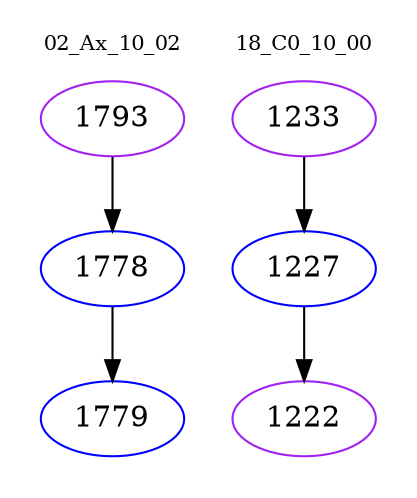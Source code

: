 digraph{
subgraph cluster_0 {
color = white
label = "02_Ax_10_02";
fontsize=10;
T0_1793 [label="1793", color="purple"]
T0_1793 -> T0_1778 [color="black"]
T0_1778 [label="1778", color="blue"]
T0_1778 -> T0_1779 [color="black"]
T0_1779 [label="1779", color="blue"]
}
subgraph cluster_1 {
color = white
label = "18_C0_10_00";
fontsize=10;
T1_1233 [label="1233", color="purple"]
T1_1233 -> T1_1227 [color="black"]
T1_1227 [label="1227", color="blue"]
T1_1227 -> T1_1222 [color="black"]
T1_1222 [label="1222", color="purple"]
}
}
